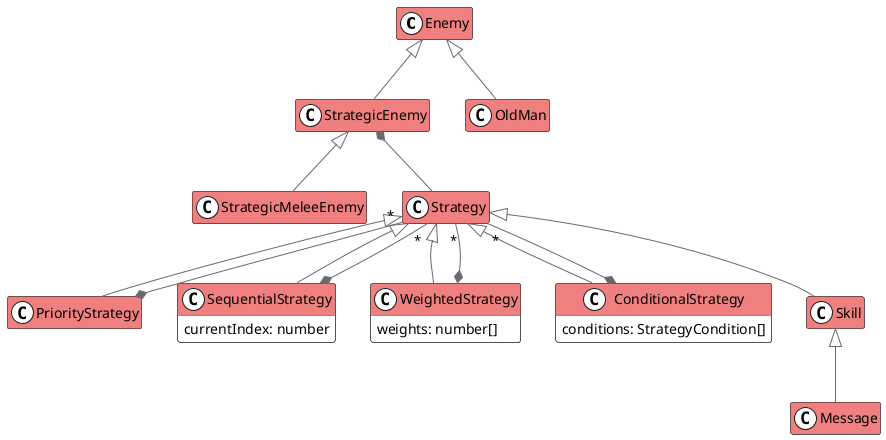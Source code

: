 @startuml

scale 1.0
hide empty methods
hide empty attributes
skinparam arrowColor #DimGray
<style>
spotClass { BackgroundColor white }
</style>
skinparam class {
  BackgroundColor White
  HeaderBackgroundColor LightCoral
}

class Enemy {
}

class Skill {
}

class PriorityStrategy {
}

class SequentialStrategy {
  currentIndex: number
}

class WeightedStrategy {
  weights: number[]
}

class ConditionalStrategy {
  conditions: StrategyCondition[]
}

Enemy <|-- StrategicEnemy
Enemy <|-- OldMan
StrategicEnemy <|-- StrategicMeleeEnemy
StrategicEnemy *-- Strategy
Strategy <|-- Skill
Skill <|-- Message
Strategy <|-- PriorityStrategy
Strategy <|-- SequentialStrategy
Strategy <|-- WeightedStrategy
Strategy <|-- ConditionalStrategy
PriorityStrategy *-- "*" Strategy
SequentialStrategy *-- "*" Strategy
WeightedStrategy *-- "*" Strategy
ConditionalStrategy *-- "*" Strategy

@enduml
